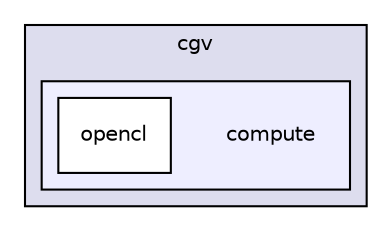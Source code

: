 digraph "compute" {
  bgcolor=transparent;
  compound=true
  node [ fontsize="10", fontname="Helvetica"];
  edge [ labelfontsize="10", labelfontname="Helvetica"];
  subgraph clusterdir_b2f69a17ffe82a31358822b647cc4326 {
    graph [ bgcolor="#ddddee", pencolor="black", label="cgv" fontname="Helvetica", fontsize="10", URL="dir_b2f69a17ffe82a31358822b647cc4326.html"]
  subgraph clusterdir_c43abae4a66aeb8339199e54631a5ea4 {
    graph [ bgcolor="#eeeeff", pencolor="black", label="" URL="dir_c43abae4a66aeb8339199e54631a5ea4.html"];
    dir_c43abae4a66aeb8339199e54631a5ea4 [shape=plaintext label="compute"];
    dir_8bda1e29e949856306e3c93fb06c1e3f [shape=box label="opencl" color="black" fillcolor="white" style="filled" URL="dir_8bda1e29e949856306e3c93fb06c1e3f.html"];
  }
  }
}
